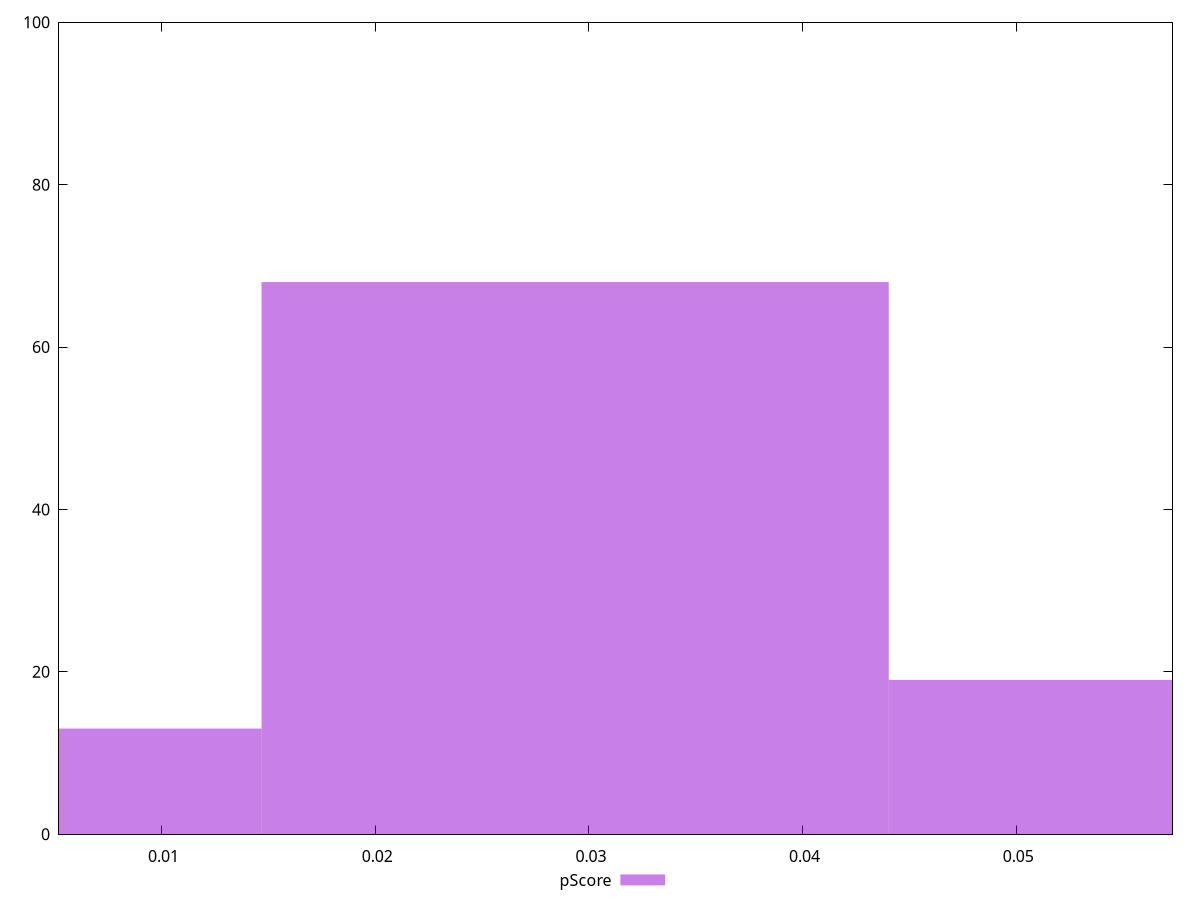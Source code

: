 reset

$pScore <<EOF
0 13
0.029354115530811752 68
0.058708231061623505 19
EOF

set key outside below
set boxwidth 0.029354115530811752
set xrange [0.005198995493630787:0.05731124584074787]
set yrange [0:100]
set trange [0:100]
set style fill transparent solid 0.5 noborder
set terminal svg size 640, 490 enhanced background rgb 'white'
set output "report_00013_2021-02-09T12-04-24.940Z/largest-contentful-paint/samples/pages+cached+noadtech+nomedia/pScore/histogram.svg"

plot $pScore title "pScore" with boxes

reset
